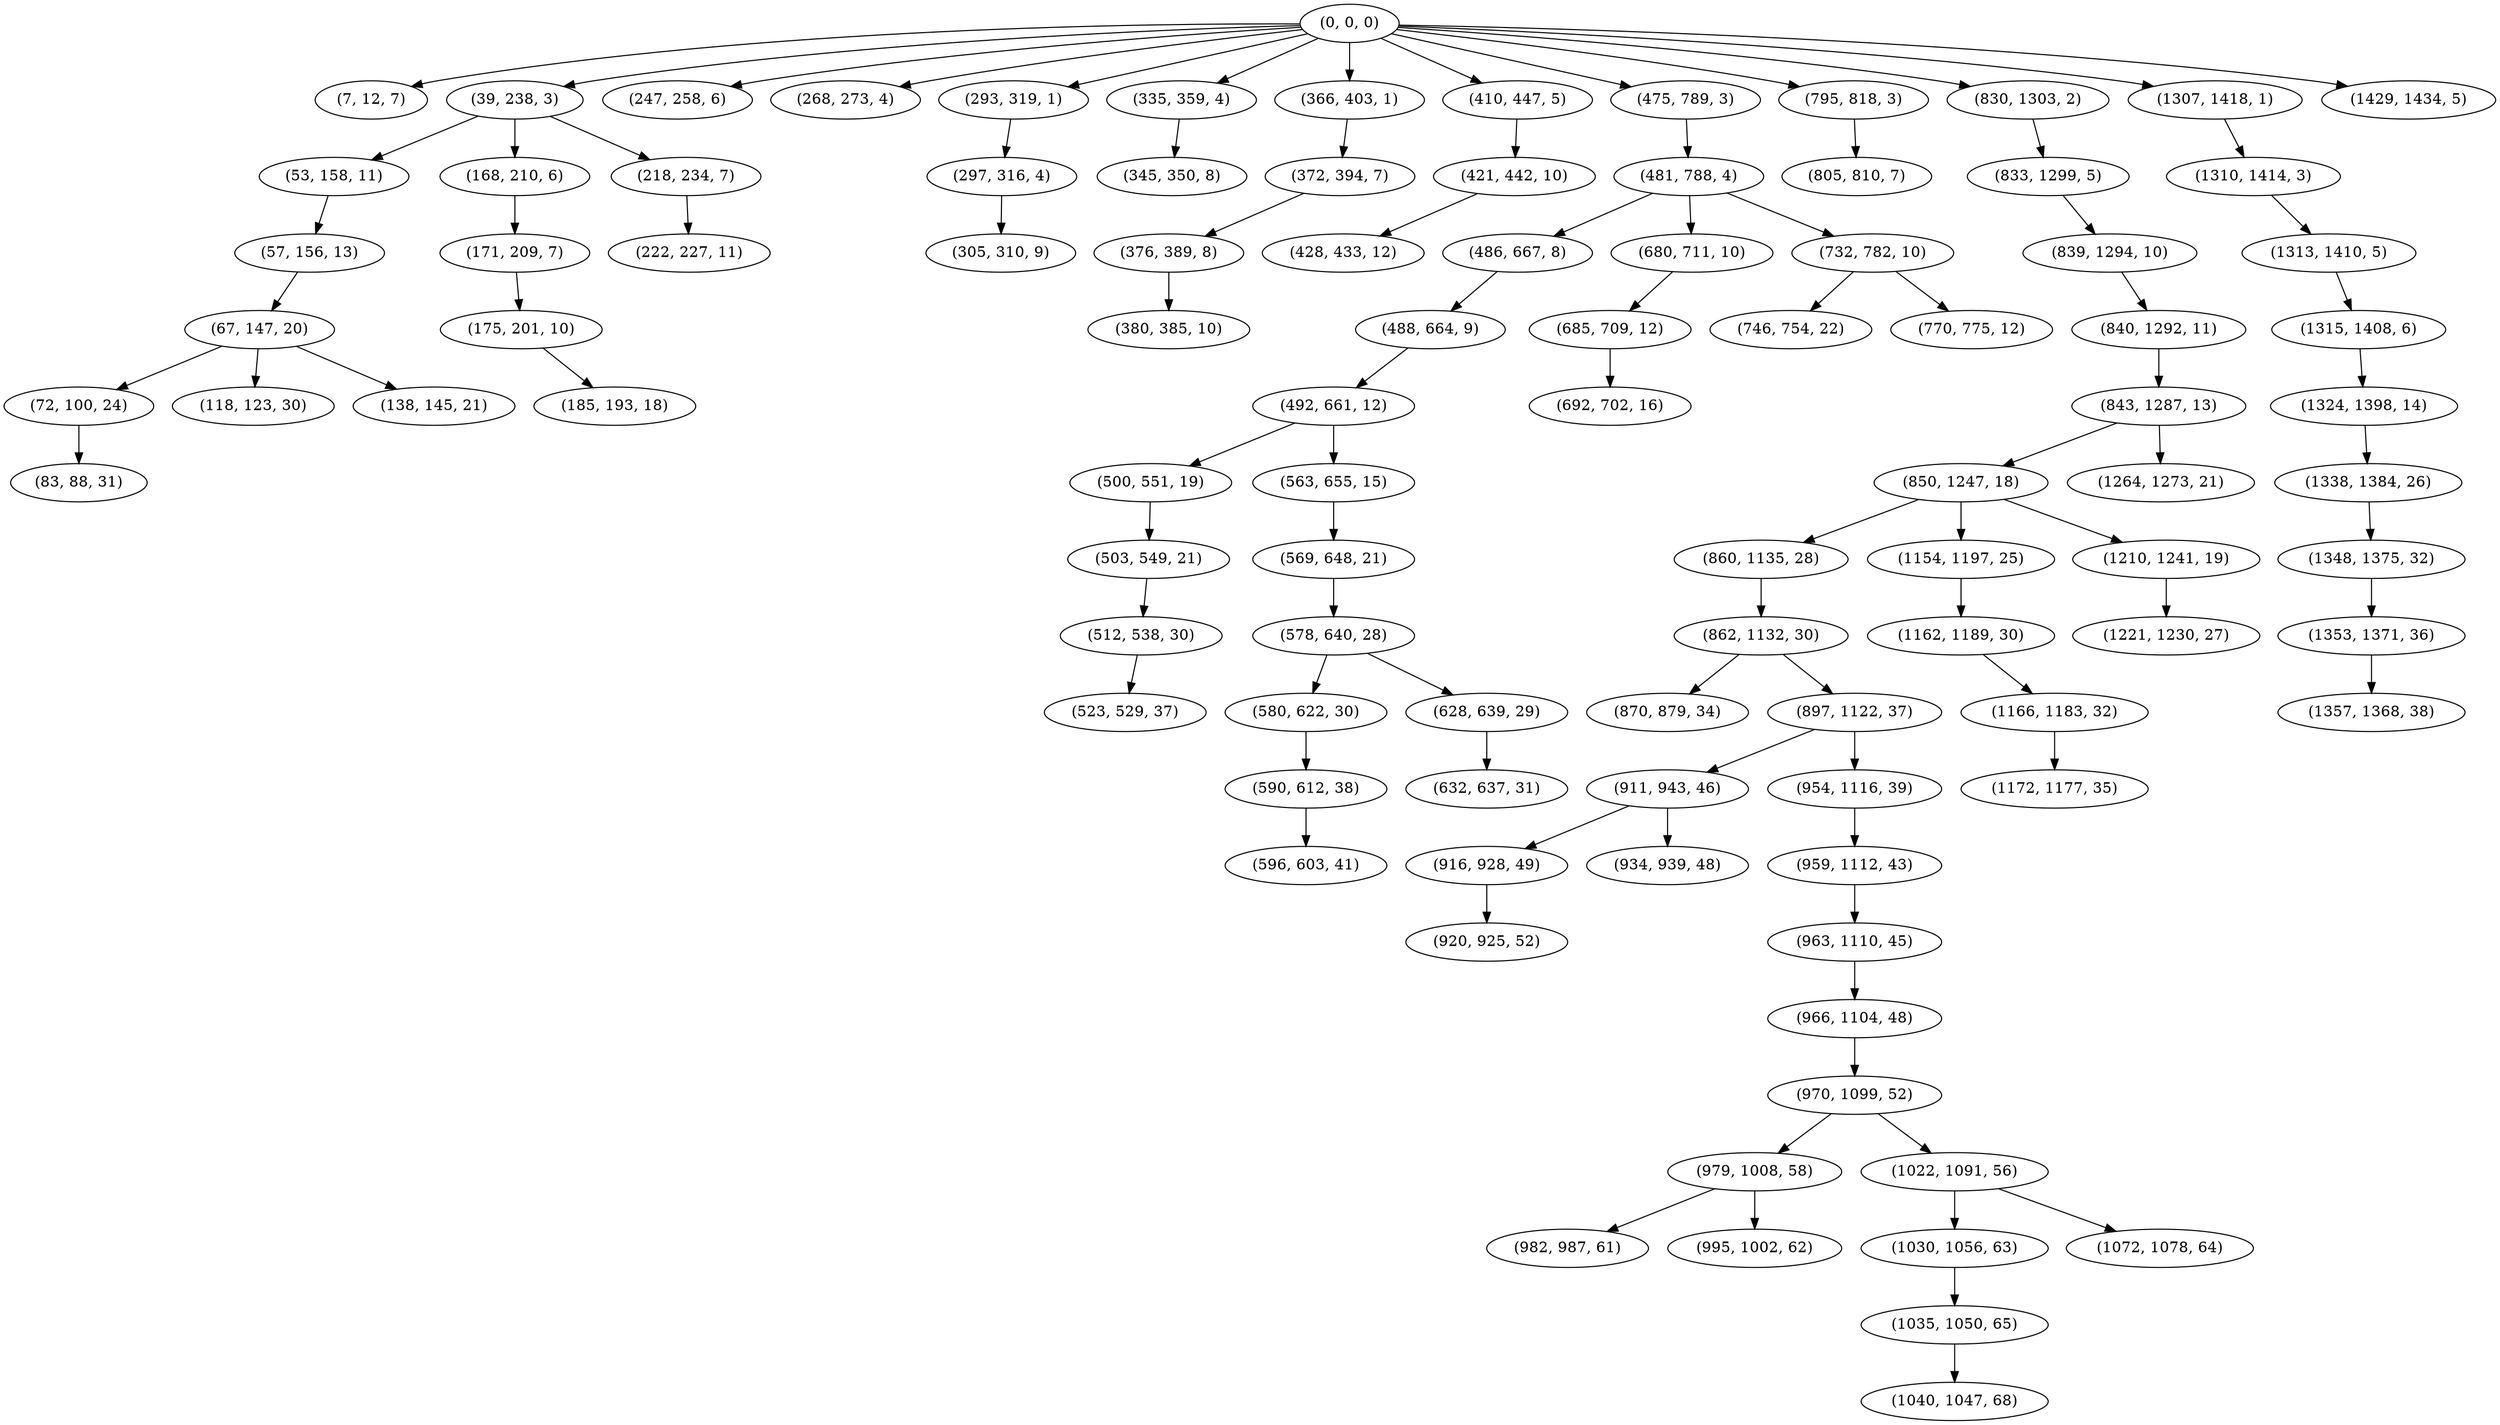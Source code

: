 digraph tree {
    "(0, 0, 0)";
    "(7, 12, 7)";
    "(39, 238, 3)";
    "(53, 158, 11)";
    "(57, 156, 13)";
    "(67, 147, 20)";
    "(72, 100, 24)";
    "(83, 88, 31)";
    "(118, 123, 30)";
    "(138, 145, 21)";
    "(168, 210, 6)";
    "(171, 209, 7)";
    "(175, 201, 10)";
    "(185, 193, 18)";
    "(218, 234, 7)";
    "(222, 227, 11)";
    "(247, 258, 6)";
    "(268, 273, 4)";
    "(293, 319, 1)";
    "(297, 316, 4)";
    "(305, 310, 9)";
    "(335, 359, 4)";
    "(345, 350, 8)";
    "(366, 403, 1)";
    "(372, 394, 7)";
    "(376, 389, 8)";
    "(380, 385, 10)";
    "(410, 447, 5)";
    "(421, 442, 10)";
    "(428, 433, 12)";
    "(475, 789, 3)";
    "(481, 788, 4)";
    "(486, 667, 8)";
    "(488, 664, 9)";
    "(492, 661, 12)";
    "(500, 551, 19)";
    "(503, 549, 21)";
    "(512, 538, 30)";
    "(523, 529, 37)";
    "(563, 655, 15)";
    "(569, 648, 21)";
    "(578, 640, 28)";
    "(580, 622, 30)";
    "(590, 612, 38)";
    "(596, 603, 41)";
    "(628, 639, 29)";
    "(632, 637, 31)";
    "(680, 711, 10)";
    "(685, 709, 12)";
    "(692, 702, 16)";
    "(732, 782, 10)";
    "(746, 754, 22)";
    "(770, 775, 12)";
    "(795, 818, 3)";
    "(805, 810, 7)";
    "(830, 1303, 2)";
    "(833, 1299, 5)";
    "(839, 1294, 10)";
    "(840, 1292, 11)";
    "(843, 1287, 13)";
    "(850, 1247, 18)";
    "(860, 1135, 28)";
    "(862, 1132, 30)";
    "(870, 879, 34)";
    "(897, 1122, 37)";
    "(911, 943, 46)";
    "(916, 928, 49)";
    "(920, 925, 52)";
    "(934, 939, 48)";
    "(954, 1116, 39)";
    "(959, 1112, 43)";
    "(963, 1110, 45)";
    "(966, 1104, 48)";
    "(970, 1099, 52)";
    "(979, 1008, 58)";
    "(982, 987, 61)";
    "(995, 1002, 62)";
    "(1022, 1091, 56)";
    "(1030, 1056, 63)";
    "(1035, 1050, 65)";
    "(1040, 1047, 68)";
    "(1072, 1078, 64)";
    "(1154, 1197, 25)";
    "(1162, 1189, 30)";
    "(1166, 1183, 32)";
    "(1172, 1177, 35)";
    "(1210, 1241, 19)";
    "(1221, 1230, 27)";
    "(1264, 1273, 21)";
    "(1307, 1418, 1)";
    "(1310, 1414, 3)";
    "(1313, 1410, 5)";
    "(1315, 1408, 6)";
    "(1324, 1398, 14)";
    "(1338, 1384, 26)";
    "(1348, 1375, 32)";
    "(1353, 1371, 36)";
    "(1357, 1368, 38)";
    "(1429, 1434, 5)";
    "(0, 0, 0)" -> "(7, 12, 7)";
    "(0, 0, 0)" -> "(39, 238, 3)";
    "(0, 0, 0)" -> "(247, 258, 6)";
    "(0, 0, 0)" -> "(268, 273, 4)";
    "(0, 0, 0)" -> "(293, 319, 1)";
    "(0, 0, 0)" -> "(335, 359, 4)";
    "(0, 0, 0)" -> "(366, 403, 1)";
    "(0, 0, 0)" -> "(410, 447, 5)";
    "(0, 0, 0)" -> "(475, 789, 3)";
    "(0, 0, 0)" -> "(795, 818, 3)";
    "(0, 0, 0)" -> "(830, 1303, 2)";
    "(0, 0, 0)" -> "(1307, 1418, 1)";
    "(0, 0, 0)" -> "(1429, 1434, 5)";
    "(39, 238, 3)" -> "(53, 158, 11)";
    "(39, 238, 3)" -> "(168, 210, 6)";
    "(39, 238, 3)" -> "(218, 234, 7)";
    "(53, 158, 11)" -> "(57, 156, 13)";
    "(57, 156, 13)" -> "(67, 147, 20)";
    "(67, 147, 20)" -> "(72, 100, 24)";
    "(67, 147, 20)" -> "(118, 123, 30)";
    "(67, 147, 20)" -> "(138, 145, 21)";
    "(72, 100, 24)" -> "(83, 88, 31)";
    "(168, 210, 6)" -> "(171, 209, 7)";
    "(171, 209, 7)" -> "(175, 201, 10)";
    "(175, 201, 10)" -> "(185, 193, 18)";
    "(218, 234, 7)" -> "(222, 227, 11)";
    "(293, 319, 1)" -> "(297, 316, 4)";
    "(297, 316, 4)" -> "(305, 310, 9)";
    "(335, 359, 4)" -> "(345, 350, 8)";
    "(366, 403, 1)" -> "(372, 394, 7)";
    "(372, 394, 7)" -> "(376, 389, 8)";
    "(376, 389, 8)" -> "(380, 385, 10)";
    "(410, 447, 5)" -> "(421, 442, 10)";
    "(421, 442, 10)" -> "(428, 433, 12)";
    "(475, 789, 3)" -> "(481, 788, 4)";
    "(481, 788, 4)" -> "(486, 667, 8)";
    "(481, 788, 4)" -> "(680, 711, 10)";
    "(481, 788, 4)" -> "(732, 782, 10)";
    "(486, 667, 8)" -> "(488, 664, 9)";
    "(488, 664, 9)" -> "(492, 661, 12)";
    "(492, 661, 12)" -> "(500, 551, 19)";
    "(492, 661, 12)" -> "(563, 655, 15)";
    "(500, 551, 19)" -> "(503, 549, 21)";
    "(503, 549, 21)" -> "(512, 538, 30)";
    "(512, 538, 30)" -> "(523, 529, 37)";
    "(563, 655, 15)" -> "(569, 648, 21)";
    "(569, 648, 21)" -> "(578, 640, 28)";
    "(578, 640, 28)" -> "(580, 622, 30)";
    "(578, 640, 28)" -> "(628, 639, 29)";
    "(580, 622, 30)" -> "(590, 612, 38)";
    "(590, 612, 38)" -> "(596, 603, 41)";
    "(628, 639, 29)" -> "(632, 637, 31)";
    "(680, 711, 10)" -> "(685, 709, 12)";
    "(685, 709, 12)" -> "(692, 702, 16)";
    "(732, 782, 10)" -> "(746, 754, 22)";
    "(732, 782, 10)" -> "(770, 775, 12)";
    "(795, 818, 3)" -> "(805, 810, 7)";
    "(830, 1303, 2)" -> "(833, 1299, 5)";
    "(833, 1299, 5)" -> "(839, 1294, 10)";
    "(839, 1294, 10)" -> "(840, 1292, 11)";
    "(840, 1292, 11)" -> "(843, 1287, 13)";
    "(843, 1287, 13)" -> "(850, 1247, 18)";
    "(843, 1287, 13)" -> "(1264, 1273, 21)";
    "(850, 1247, 18)" -> "(860, 1135, 28)";
    "(850, 1247, 18)" -> "(1154, 1197, 25)";
    "(850, 1247, 18)" -> "(1210, 1241, 19)";
    "(860, 1135, 28)" -> "(862, 1132, 30)";
    "(862, 1132, 30)" -> "(870, 879, 34)";
    "(862, 1132, 30)" -> "(897, 1122, 37)";
    "(897, 1122, 37)" -> "(911, 943, 46)";
    "(897, 1122, 37)" -> "(954, 1116, 39)";
    "(911, 943, 46)" -> "(916, 928, 49)";
    "(911, 943, 46)" -> "(934, 939, 48)";
    "(916, 928, 49)" -> "(920, 925, 52)";
    "(954, 1116, 39)" -> "(959, 1112, 43)";
    "(959, 1112, 43)" -> "(963, 1110, 45)";
    "(963, 1110, 45)" -> "(966, 1104, 48)";
    "(966, 1104, 48)" -> "(970, 1099, 52)";
    "(970, 1099, 52)" -> "(979, 1008, 58)";
    "(970, 1099, 52)" -> "(1022, 1091, 56)";
    "(979, 1008, 58)" -> "(982, 987, 61)";
    "(979, 1008, 58)" -> "(995, 1002, 62)";
    "(1022, 1091, 56)" -> "(1030, 1056, 63)";
    "(1022, 1091, 56)" -> "(1072, 1078, 64)";
    "(1030, 1056, 63)" -> "(1035, 1050, 65)";
    "(1035, 1050, 65)" -> "(1040, 1047, 68)";
    "(1154, 1197, 25)" -> "(1162, 1189, 30)";
    "(1162, 1189, 30)" -> "(1166, 1183, 32)";
    "(1166, 1183, 32)" -> "(1172, 1177, 35)";
    "(1210, 1241, 19)" -> "(1221, 1230, 27)";
    "(1307, 1418, 1)" -> "(1310, 1414, 3)";
    "(1310, 1414, 3)" -> "(1313, 1410, 5)";
    "(1313, 1410, 5)" -> "(1315, 1408, 6)";
    "(1315, 1408, 6)" -> "(1324, 1398, 14)";
    "(1324, 1398, 14)" -> "(1338, 1384, 26)";
    "(1338, 1384, 26)" -> "(1348, 1375, 32)";
    "(1348, 1375, 32)" -> "(1353, 1371, 36)";
    "(1353, 1371, 36)" -> "(1357, 1368, 38)";
}
